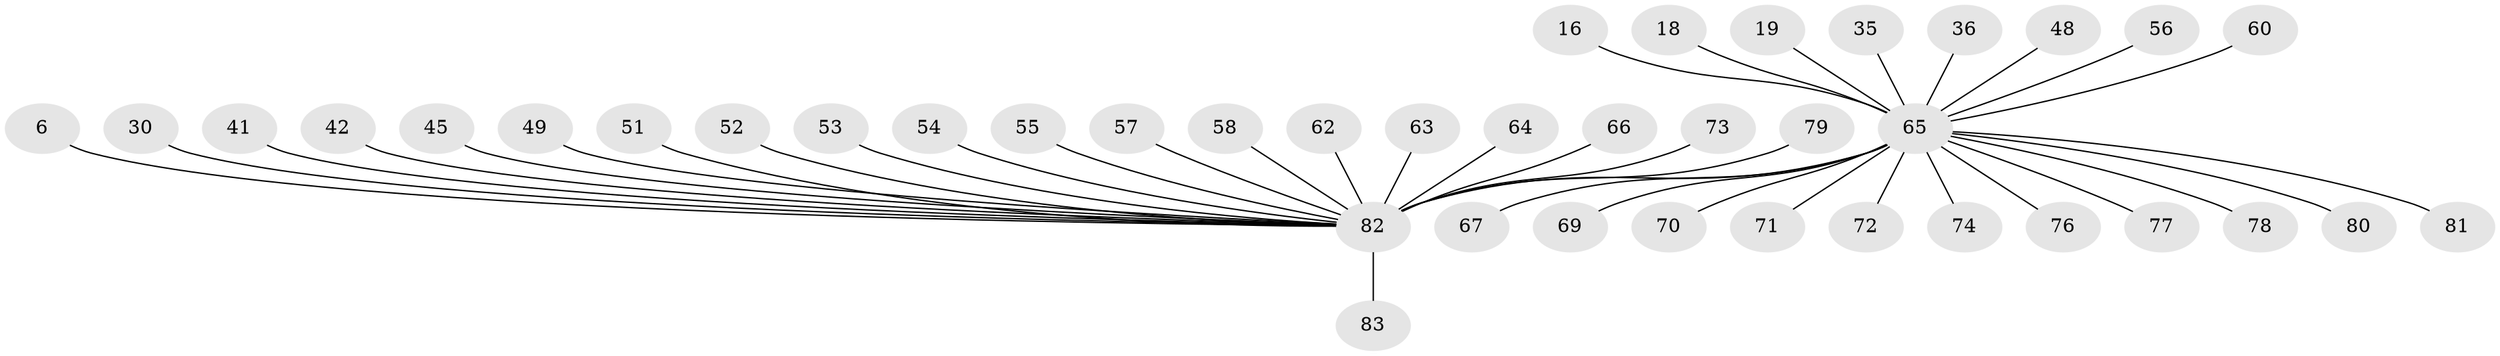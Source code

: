 // original degree distribution, {16: 0.012048192771084338, 8: 0.012048192771084338, 11: 0.012048192771084338, 17: 0.012048192771084338, 5: 0.04819277108433735, 2: 0.2289156626506024, 3: 0.04819277108433735, 4: 0.04819277108433735, 1: 0.5783132530120482}
// Generated by graph-tools (version 1.1) at 2025/48/03/09/25 04:48:18]
// undirected, 41 vertices, 40 edges
graph export_dot {
graph [start="1"]
  node [color=gray90,style=filled];
  6;
  16;
  18;
  19;
  30;
  35;
  36;
  41;
  42;
  45 [super="+23"];
  48;
  49;
  51;
  52;
  53 [super="+29"];
  54;
  55;
  56;
  57;
  58 [super="+11"];
  60;
  62;
  63;
  64 [super="+59"];
  65 [super="+26+4+15"];
  66;
  67;
  69;
  70;
  71 [super="+44"];
  72 [super="+43"];
  73;
  74;
  76;
  77;
  78;
  79;
  80;
  81;
  82 [super="+37+46+50+39+75"];
  83;
  6 -- 82 [weight=2];
  16 -- 65;
  18 -- 65;
  19 -- 65;
  30 -- 82;
  35 -- 65;
  36 -- 65;
  41 -- 82;
  42 -- 82;
  45 -- 82;
  48 -- 65;
  49 -- 82;
  51 -- 82;
  52 -- 82;
  53 -- 82;
  54 -- 82;
  55 -- 82;
  56 -- 65;
  57 -- 82;
  58 -- 82;
  60 -- 65;
  62 -- 82;
  63 -- 82;
  64 -- 82;
  65 -- 67;
  65 -- 69;
  65 -- 70;
  65 -- 71;
  65 -- 72;
  65 -- 74;
  65 -- 76;
  65 -- 77;
  65 -- 78;
  65 -- 80;
  65 -- 81;
  65 -- 82 [weight=10];
  66 -- 82;
  73 -- 82 [weight=2];
  79 -- 82;
  82 -- 83;
}
